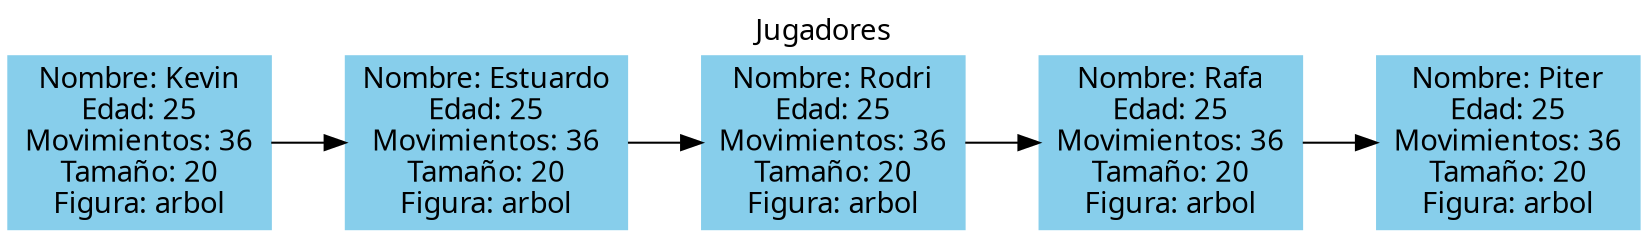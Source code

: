 digraph G{

rankdir=LR; 
 node[shape=box, style=filled, color=skyblue, fontname="Century Gothic"]; 
 graph [fontname="Century Gothic"]; 
 labelloc="t"; label="Jugadores"; 
0[label="Nombre: Kevin\nEdad: 25\nMovimientos: 36\nTamaño: 20\nFigura: arbol"];
0->1;
1[label="Nombre: Estuardo\nEdad: 25\nMovimientos: 36\nTamaño: 20\nFigura: arbol"];
1->2;
2[label="Nombre: Rodri\nEdad: 25\nMovimientos: 36\nTamaño: 20\nFigura: arbol"];
2->3;
3[label="Nombre: Rafa\nEdad: 25\nMovimientos: 36\nTamaño: 20\nFigura: arbol"];
3->4;
4[label="Nombre: Piter\nEdad: 25\nMovimientos: 36\nTamaño: 20\nFigura: arbol"];
}